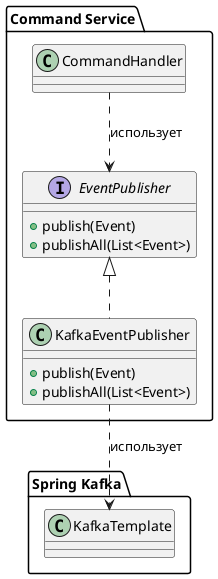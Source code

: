 @startuml
package "Command Service" {
    class CommandHandler

    interface EventPublisher {
          + publish(Event)
          + publishAll(List<Event>)
    }

    class KafkaEventPublisher {
          + publish(Event)
          + publishAll(List<Event>)
    }
}

package "Spring Kafka" {
    class KafkaTemplate
}

EventPublisher <|.. KafkaEventPublisher
KafkaEventPublisher ..> KafkaTemplate : использует
CommandHandler ..> EventPublisher : использует
@enduml
